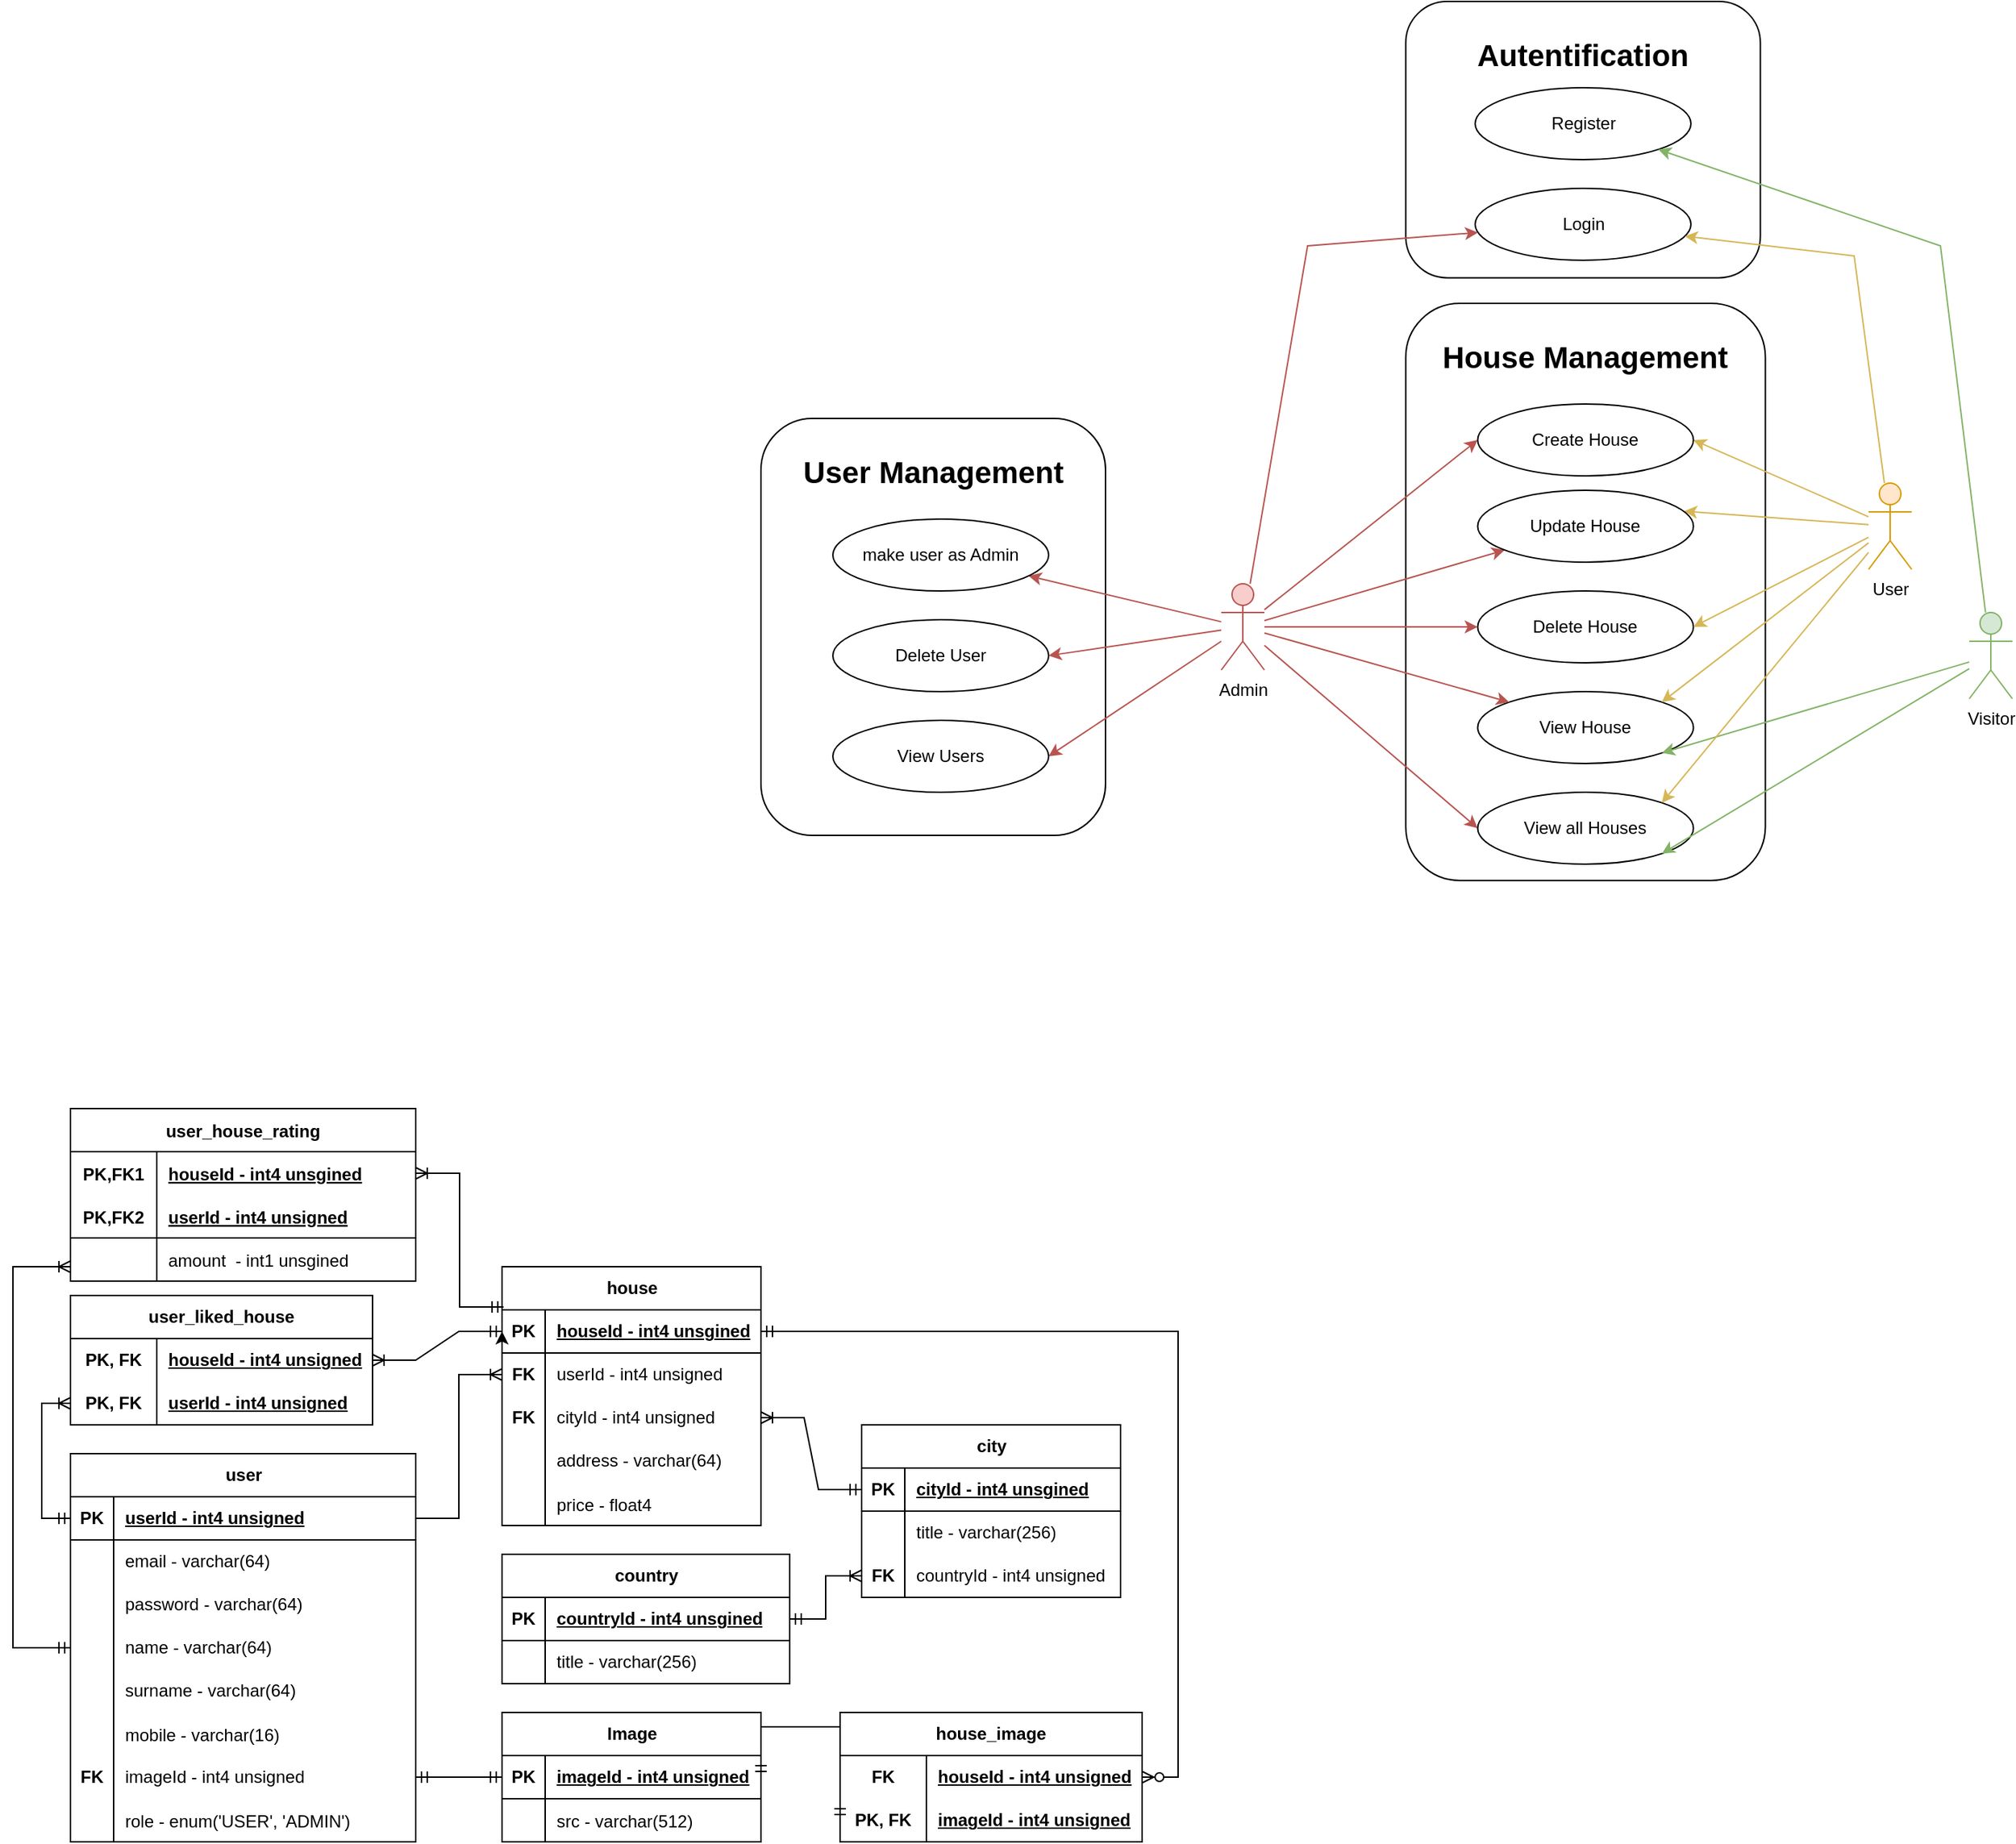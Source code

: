<mxfile version="15.2.7" type="device"><diagram id="R2lEEEUBdFMjLlhIrx00" name="Page-1"><mxGraphModel dx="2272" dy="1922" grid="1" gridSize="10" guides="1" tooltips="1" connect="1" arrows="1" fold="1" page="1" pageScale="1" pageWidth="850" pageHeight="1100" math="0" shadow="0" extFonts="Permanent Marker^https://fonts.googleapis.com/css?family=Permanent+Marker"><root><mxCell id="0"/><mxCell id="1" parent="0"/><mxCell id="aSi56KiZAflUMpeFQnBv-65" value="&lt;h1&gt;&lt;font style=&quot;font-size: 21px;&quot;&gt;User Management&lt;/font&gt;&lt;/h1&gt;" style="rounded=1;whiteSpace=wrap;html=1;align=center;verticalAlign=top;aspect=fixed;" parent="1" vertex="1"><mxGeometry x="-140" y="70" width="239.57" height="290" as="geometry"/></mxCell><mxCell id="aSi56KiZAflUMpeFQnBv-64" value="&lt;h1&gt;&lt;font style=&quot;font-size: 21px;&quot;&gt;House Management&lt;/font&gt;&lt;/h1&gt;" style="rounded=1;whiteSpace=wrap;html=1;align=center;verticalAlign=top;aspect=fixed;" parent="1" vertex="1"><mxGeometry x="308.26" y="-10" width="250" height="401.32" as="geometry"/></mxCell><mxCell id="aSi56KiZAflUMpeFQnBv-1" value="Admin" style="shape=umlActor;verticalLabelPosition=bottom;verticalAlign=top;html=1;outlineConnect=0;fillColor=#f8cecc;strokeColor=#b85450;" parent="1" vertex="1"><mxGeometry x="180" y="185" width="30" height="60" as="geometry"/></mxCell><mxCell id="aSi56KiZAflUMpeFQnBv-5" value="" style="endArrow=classic;html=1;rounded=0;fillColor=#f8cecc;strokeColor=#b85450;entryX=0;entryY=0.5;entryDx=0;entryDy=0;" parent="1" source="aSi56KiZAflUMpeFQnBv-1" target="aSi56KiZAflUMpeFQnBv-239" edge="1"><mxGeometry width="50" height="50" relative="1" as="geometry"><mxPoint x="400" y="400" as="sourcePoint"/><mxPoint x="344.339" y="199.552" as="targetPoint"/></mxGeometry></mxCell><mxCell id="aSi56KiZAflUMpeFQnBv-17" value="Delete House" style="ellipse;whiteSpace=wrap;html=1;" parent="1" vertex="1"><mxGeometry x="358.26" y="190" width="150" height="50" as="geometry"/></mxCell><mxCell id="aSi56KiZAflUMpeFQnBv-18" value="" style="endArrow=classic;html=1;rounded=0;fillColor=#f8cecc;strokeColor=#b85450;" parent="1" source="aSi56KiZAflUMpeFQnBv-1" target="aSi56KiZAflUMpeFQnBv-240" edge="1"><mxGeometry width="50" height="50" relative="1" as="geometry"><mxPoint x="150" y="195" as="sourcePoint"/><mxPoint x="383.061" y="261.95" as="targetPoint"/></mxGeometry></mxCell><mxCell id="aSi56KiZAflUMpeFQnBv-19" value="" style="endArrow=classic;html=1;rounded=0;entryX=0;entryY=0.5;entryDx=0;entryDy=0;fillColor=#f8cecc;strokeColor=#b85450;" parent="1" source="aSi56KiZAflUMpeFQnBv-1" target="aSi56KiZAflUMpeFQnBv-21" edge="1"><mxGeometry width="50" height="50" relative="1" as="geometry"><mxPoint x="160" y="205" as="sourcePoint"/><mxPoint x="346" y="191" as="targetPoint"/></mxGeometry></mxCell><mxCell id="aSi56KiZAflUMpeFQnBv-20" value="View House" style="ellipse;whiteSpace=wrap;html=1;" parent="1" vertex="1"><mxGeometry x="358.26" y="260" width="150" height="50" as="geometry"/></mxCell><mxCell id="aSi56KiZAflUMpeFQnBv-21" value="View all Houses" style="ellipse;whiteSpace=wrap;html=1;" parent="1" vertex="1"><mxGeometry x="358.26" y="330" width="150" height="50" as="geometry"/></mxCell><mxCell id="aSi56KiZAflUMpeFQnBv-22" value="" style="endArrow=classic;html=1;rounded=0;entryX=0;entryY=0;entryDx=0;entryDy=0;fillColor=#f8cecc;strokeColor=#b85450;" parent="1" source="aSi56KiZAflUMpeFQnBv-1" target="aSi56KiZAflUMpeFQnBv-20" edge="1"><mxGeometry width="50" height="50" relative="1" as="geometry"><mxPoint x="170" y="215" as="sourcePoint"/><mxPoint x="377" y="264" as="targetPoint"/></mxGeometry></mxCell><mxCell id="aSi56KiZAflUMpeFQnBv-23" value="" style="endArrow=classic;html=1;rounded=0;fillColor=#f8cecc;strokeColor=#b85450;" parent="1" source="aSi56KiZAflUMpeFQnBv-1" target="aSi56KiZAflUMpeFQnBv-17" edge="1"><mxGeometry width="50" height="50" relative="1" as="geometry"><mxPoint x="170" y="215" as="sourcePoint"/><mxPoint x="447" y="462" as="targetPoint"/></mxGeometry></mxCell><mxCell id="aSi56KiZAflUMpeFQnBv-25" value="Visitor" style="shape=umlActor;verticalLabelPosition=bottom;verticalAlign=top;html=1;outlineConnect=0;fillColor=#d5e8d4;strokeColor=#82b366;" parent="1" vertex="1"><mxGeometry x="700" y="205" width="30" height="60" as="geometry"/></mxCell><mxCell id="aSi56KiZAflUMpeFQnBv-26" value="" style="endArrow=classic;html=1;rounded=0;entryX=1;entryY=1;entryDx=0;entryDy=0;fillColor=#d5e8d4;strokeColor=#82b366;" parent="1" source="aSi56KiZAflUMpeFQnBv-25" target="aSi56KiZAflUMpeFQnBv-20" edge="1"><mxGeometry width="50" height="50" relative="1" as="geometry"><mxPoint x="150" y="195" as="sourcePoint"/><mxPoint x="397" y="111" as="targetPoint"/></mxGeometry></mxCell><mxCell id="aSi56KiZAflUMpeFQnBv-27" value="" style="endArrow=classic;html=1;rounded=0;entryX=1;entryY=1;entryDx=0;entryDy=0;fillColor=#d5e8d4;strokeColor=#82b366;" parent="1" source="aSi56KiZAflUMpeFQnBv-25" target="aSi56KiZAflUMpeFQnBv-21" edge="1"><mxGeometry width="50" height="50" relative="1" as="geometry"><mxPoint x="780" y="214" as="sourcePoint"/><mxPoint x="550" y="353" as="targetPoint"/></mxGeometry></mxCell><mxCell id="aSi56KiZAflUMpeFQnBv-28" value="User" style="shape=umlActor;verticalLabelPosition=bottom;verticalAlign=top;html=1;outlineConnect=0;fillColor=#ffe6cc;strokeColor=#d79b00;" parent="1" vertex="1"><mxGeometry x="630" y="115" width="30" height="60" as="geometry"/></mxCell><mxCell id="aSi56KiZAflUMpeFQnBv-29" value="" style="endArrow=classic;html=1;rounded=0;fillColor=#fff2cc;strokeColor=#d6b656;entryX=1;entryY=0.5;entryDx=0;entryDy=0;" parent="1" source="aSi56KiZAflUMpeFQnBv-28" target="aSi56KiZAflUMpeFQnBv-239" edge="1"><mxGeometry width="50" height="50" relative="1" as="geometry"><mxPoint x="150" y="195" as="sourcePoint"/><mxPoint x="567.658" y="155.778" as="targetPoint"/></mxGeometry></mxCell><mxCell id="aSi56KiZAflUMpeFQnBv-30" value="" style="endArrow=classic;html=1;rounded=0;fillColor=#fff2cc;strokeColor=#d6b656;entryX=1;entryY=0.5;entryDx=0;entryDy=0;" parent="1" source="aSi56KiZAflUMpeFQnBv-28" target="aSi56KiZAflUMpeFQnBv-17" edge="1"><mxGeometry width="50" height="50" relative="1" as="geometry"><mxPoint x="767" y="40" as="sourcePoint"/><mxPoint x="563.952" y="255.199" as="targetPoint"/><Array as="points"/></mxGeometry></mxCell><mxCell id="aSi56KiZAflUMpeFQnBv-31" value="" style="endArrow=classic;html=1;rounded=0;entryX=0.957;entryY=0.291;entryDx=0;entryDy=0;fillColor=#fff2cc;strokeColor=#d6b656;entryPerimeter=0;" parent="1" source="aSi56KiZAflUMpeFQnBv-28" target="aSi56KiZAflUMpeFQnBv-240" edge="1"><mxGeometry width="50" height="50" relative="1" as="geometry"><mxPoint x="777" y="50" as="sourcePoint"/><mxPoint x="566" y="146" as="targetPoint"/></mxGeometry></mxCell><mxCell id="aSi56KiZAflUMpeFQnBv-38" value="" style="endArrow=classic;html=1;rounded=0;fillColor=#f8cecc;strokeColor=#b85450;" parent="1" source="aSi56KiZAflUMpeFQnBv-1" target="aSi56KiZAflUMpeFQnBv-236" edge="1"><mxGeometry width="50" height="50" relative="1" as="geometry"><mxPoint x="250" y="260" as="sourcePoint"/><mxPoint x="3.433" y="106.247" as="targetPoint"/></mxGeometry></mxCell><mxCell id="aSi56KiZAflUMpeFQnBv-39" value="" style="endArrow=classic;html=1;rounded=0;fillColor=#f8cecc;strokeColor=#b85450;entryX=1;entryY=0.5;entryDx=0;entryDy=0;" parent="1" source="aSi56KiZAflUMpeFQnBv-1" target="aSi56KiZAflUMpeFQnBv-237" edge="1"><mxGeometry width="50" height="50" relative="1" as="geometry"><mxPoint x="120" y="196" as="sourcePoint"/><mxPoint x="76.316" y="196.692" as="targetPoint"/></mxGeometry></mxCell><mxCell id="aSi56KiZAflUMpeFQnBv-40" value="" style="endArrow=classic;html=1;rounded=0;fillColor=#f8cecc;strokeColor=#b85450;entryX=1;entryY=0.5;entryDx=0;entryDy=0;" parent="1" source="aSi56KiZAflUMpeFQnBv-1" target="aSi56KiZAflUMpeFQnBv-238" edge="1"><mxGeometry width="50" height="50" relative="1" as="geometry"><mxPoint x="120" y="203" as="sourcePoint"/><mxPoint x="67.2" y="278.8" as="targetPoint"/><Array as="points"/></mxGeometry></mxCell><mxCell id="aSi56KiZAflUMpeFQnBv-62" value="&lt;h1&gt;&lt;font style=&quot;font-size: 21px;&quot;&gt;Autentification&lt;/font&gt;&lt;/h1&gt;" style="rounded=1;whiteSpace=wrap;html=1;align=center;verticalAlign=top;aspect=fixed;" parent="1" vertex="1"><mxGeometry x="308.26" y="-220" width="246.52" height="192.2" as="geometry"/></mxCell><mxCell id="aSi56KiZAflUMpeFQnBv-41" value="user" style="shape=table;startSize=30;container=1;collapsible=1;childLayout=tableLayout;fixedRows=1;rowLines=0;fontStyle=1;align=center;resizeLast=1;html=1;" parent="1" vertex="1"><mxGeometry x="-620" y="790" width="240" height="270" as="geometry"/></mxCell><mxCell id="aSi56KiZAflUMpeFQnBv-42" value="" style="shape=tableRow;horizontal=0;startSize=0;swimlaneHead=0;swimlaneBody=0;fillColor=none;collapsible=0;dropTarget=0;points=[[0,0.5],[1,0.5]];portConstraint=eastwest;top=0;left=0;right=0;bottom=1;" parent="aSi56KiZAflUMpeFQnBv-41" vertex="1"><mxGeometry y="30" width="240" height="30" as="geometry"/></mxCell><mxCell id="aSi56KiZAflUMpeFQnBv-43" value="PK" style="shape=partialRectangle;connectable=0;fillColor=none;top=0;left=0;bottom=0;right=0;fontStyle=1;overflow=hidden;whiteSpace=wrap;html=1;" parent="aSi56KiZAflUMpeFQnBv-42" vertex="1"><mxGeometry width="30" height="30" as="geometry"><mxRectangle width="30" height="30" as="alternateBounds"/></mxGeometry></mxCell><mxCell id="aSi56KiZAflUMpeFQnBv-44" value="userId - int4 unsigned" style="shape=partialRectangle;connectable=0;fillColor=none;top=0;left=0;bottom=0;right=0;align=left;spacingLeft=6;fontStyle=5;overflow=hidden;whiteSpace=wrap;html=1;" parent="aSi56KiZAflUMpeFQnBv-42" vertex="1"><mxGeometry x="30" width="210" height="30" as="geometry"><mxRectangle width="210" height="30" as="alternateBounds"/></mxGeometry></mxCell><mxCell id="aSi56KiZAflUMpeFQnBv-45" value="" style="shape=tableRow;horizontal=0;startSize=0;swimlaneHead=0;swimlaneBody=0;fillColor=none;collapsible=0;dropTarget=0;points=[[0,0.5],[1,0.5]];portConstraint=eastwest;top=0;left=0;right=0;bottom=0;" parent="aSi56KiZAflUMpeFQnBv-41" vertex="1"><mxGeometry y="60" width="240" height="30" as="geometry"/></mxCell><mxCell id="aSi56KiZAflUMpeFQnBv-46" value="" style="shape=partialRectangle;connectable=0;fillColor=none;top=0;left=0;bottom=0;right=0;editable=1;overflow=hidden;whiteSpace=wrap;html=1;" parent="aSi56KiZAflUMpeFQnBv-45" vertex="1"><mxGeometry width="30" height="30" as="geometry"><mxRectangle width="30" height="30" as="alternateBounds"/></mxGeometry></mxCell><mxCell id="aSi56KiZAflUMpeFQnBv-47" value="email - varchar(64)" style="shape=partialRectangle;connectable=0;fillColor=none;top=0;left=0;bottom=0;right=0;align=left;spacingLeft=6;overflow=hidden;whiteSpace=wrap;html=1;" parent="aSi56KiZAflUMpeFQnBv-45" vertex="1"><mxGeometry x="30" width="210" height="30" as="geometry"><mxRectangle width="210" height="30" as="alternateBounds"/></mxGeometry></mxCell><mxCell id="aSi56KiZAflUMpeFQnBv-48" value="" style="shape=tableRow;horizontal=0;startSize=0;swimlaneHead=0;swimlaneBody=0;fillColor=none;collapsible=0;dropTarget=0;points=[[0,0.5],[1,0.5]];portConstraint=eastwest;top=0;left=0;right=0;bottom=0;" parent="aSi56KiZAflUMpeFQnBv-41" vertex="1"><mxGeometry y="90" width="240" height="30" as="geometry"/></mxCell><mxCell id="aSi56KiZAflUMpeFQnBv-49" value="" style="shape=partialRectangle;connectable=0;fillColor=none;top=0;left=0;bottom=0;right=0;editable=1;overflow=hidden;whiteSpace=wrap;html=1;" parent="aSi56KiZAflUMpeFQnBv-48" vertex="1"><mxGeometry width="30" height="30" as="geometry"><mxRectangle width="30" height="30" as="alternateBounds"/></mxGeometry></mxCell><mxCell id="aSi56KiZAflUMpeFQnBv-50" value="password - varchar(64)" style="shape=partialRectangle;connectable=0;fillColor=none;top=0;left=0;bottom=0;right=0;align=left;spacingLeft=6;overflow=hidden;whiteSpace=wrap;html=1;" parent="aSi56KiZAflUMpeFQnBv-48" vertex="1"><mxGeometry x="30" width="210" height="30" as="geometry"><mxRectangle width="210" height="30" as="alternateBounds"/></mxGeometry></mxCell><mxCell id="aSi56KiZAflUMpeFQnBv-51" value="" style="shape=tableRow;horizontal=0;startSize=0;swimlaneHead=0;swimlaneBody=0;fillColor=none;collapsible=0;dropTarget=0;points=[[0,0.5],[1,0.5]];portConstraint=eastwest;top=0;left=0;right=0;bottom=0;" parent="aSi56KiZAflUMpeFQnBv-41" vertex="1"><mxGeometry y="120" width="240" height="30" as="geometry"/></mxCell><mxCell id="aSi56KiZAflUMpeFQnBv-52" value="" style="shape=partialRectangle;connectable=0;fillColor=none;top=0;left=0;bottom=0;right=0;editable=1;overflow=hidden;whiteSpace=wrap;html=1;" parent="aSi56KiZAflUMpeFQnBv-51" vertex="1"><mxGeometry width="30" height="30" as="geometry"><mxRectangle width="30" height="30" as="alternateBounds"/></mxGeometry></mxCell><mxCell id="aSi56KiZAflUMpeFQnBv-53" value="name - varchar(64)" style="shape=partialRectangle;connectable=0;fillColor=none;top=0;left=0;bottom=0;right=0;align=left;spacingLeft=6;overflow=hidden;whiteSpace=wrap;html=1;" parent="aSi56KiZAflUMpeFQnBv-51" vertex="1"><mxGeometry x="30" width="210" height="30" as="geometry"><mxRectangle width="210" height="30" as="alternateBounds"/></mxGeometry></mxCell><mxCell id="aSi56KiZAflUMpeFQnBv-73" value="" style="shape=tableRow;horizontal=0;startSize=0;swimlaneHead=0;swimlaneBody=0;fillColor=none;collapsible=0;dropTarget=0;points=[[0,0.5],[1,0.5]];portConstraint=eastwest;top=0;left=0;right=0;bottom=0;" parent="aSi56KiZAflUMpeFQnBv-41" vertex="1"><mxGeometry y="150" width="240" height="30" as="geometry"/></mxCell><mxCell id="aSi56KiZAflUMpeFQnBv-74" value="" style="shape=partialRectangle;connectable=0;fillColor=none;top=0;left=0;bottom=0;right=0;fontStyle=0;overflow=hidden;whiteSpace=wrap;html=1;" parent="aSi56KiZAflUMpeFQnBv-73" vertex="1"><mxGeometry width="30" height="30" as="geometry"><mxRectangle width="30" height="30" as="alternateBounds"/></mxGeometry></mxCell><mxCell id="aSi56KiZAflUMpeFQnBv-75" value="surname - varchar(64)" style="shape=partialRectangle;connectable=0;fillColor=none;top=0;left=0;bottom=0;right=0;align=left;spacingLeft=6;fontStyle=0;overflow=hidden;whiteSpace=wrap;html=1;" parent="aSi56KiZAflUMpeFQnBv-73" vertex="1"><mxGeometry x="30" width="210" height="30" as="geometry"><mxRectangle width="210" height="30" as="alternateBounds"/></mxGeometry></mxCell><mxCell id="aSi56KiZAflUMpeFQnBv-131" value="" style="shape=tableRow;horizontal=0;startSize=0;swimlaneHead=0;swimlaneBody=0;fillColor=none;collapsible=0;dropTarget=0;points=[[0,0.5],[1,0.5]];portConstraint=eastwest;top=0;left=0;right=0;bottom=0;" parent="aSi56KiZAflUMpeFQnBv-41" vertex="1"><mxGeometry y="180" width="240" height="30" as="geometry"/></mxCell><mxCell id="aSi56KiZAflUMpeFQnBv-132" value="" style="shape=partialRectangle;connectable=0;fillColor=none;top=0;left=0;bottom=0;right=0;editable=1;overflow=hidden;" parent="aSi56KiZAflUMpeFQnBv-131" vertex="1"><mxGeometry width="30" height="30" as="geometry"><mxRectangle width="30" height="30" as="alternateBounds"/></mxGeometry></mxCell><mxCell id="aSi56KiZAflUMpeFQnBv-133" value="mobile - varchar(16)" style="shape=partialRectangle;connectable=0;fillColor=none;top=0;left=0;bottom=0;right=0;align=left;spacingLeft=6;overflow=hidden;" parent="aSi56KiZAflUMpeFQnBv-131" vertex="1"><mxGeometry x="30" width="210" height="30" as="geometry"><mxRectangle width="210" height="30" as="alternateBounds"/></mxGeometry></mxCell><mxCell id="aSi56KiZAflUMpeFQnBv-163" value="" style="shape=tableRow;horizontal=0;startSize=0;swimlaneHead=0;swimlaneBody=0;fillColor=none;collapsible=0;dropTarget=0;points=[[0,0.5],[1,0.5]];portConstraint=eastwest;top=0;left=0;right=0;bottom=0;" parent="aSi56KiZAflUMpeFQnBv-41" vertex="1"><mxGeometry y="210" width="240" height="30" as="geometry"/></mxCell><mxCell id="aSi56KiZAflUMpeFQnBv-164" value="&lt;b&gt;FK&lt;/b&gt;" style="shape=partialRectangle;connectable=0;fillColor=none;top=0;left=0;bottom=0;right=0;fontStyle=0;overflow=hidden;whiteSpace=wrap;html=1;" parent="aSi56KiZAflUMpeFQnBv-163" vertex="1"><mxGeometry width="30" height="30" as="geometry"><mxRectangle width="30" height="30" as="alternateBounds"/></mxGeometry></mxCell><mxCell id="aSi56KiZAflUMpeFQnBv-165" value="imageId - int4 unsigned" style="shape=partialRectangle;connectable=0;fillColor=none;top=0;left=0;bottom=0;right=0;align=left;spacingLeft=6;fontStyle=0;overflow=hidden;whiteSpace=wrap;html=1;" parent="aSi56KiZAflUMpeFQnBv-163" vertex="1"><mxGeometry x="30" width="210" height="30" as="geometry"><mxRectangle width="210" height="30" as="alternateBounds"/></mxGeometry></mxCell><mxCell id="aSi56KiZAflUMpeFQnBv-225" value="" style="shape=tableRow;horizontal=0;startSize=0;swimlaneHead=0;swimlaneBody=0;fillColor=none;collapsible=0;dropTarget=0;points=[[0,0.5],[1,0.5]];portConstraint=eastwest;top=0;left=0;right=0;bottom=0;" parent="aSi56KiZAflUMpeFQnBv-41" vertex="1"><mxGeometry y="240" width="240" height="30" as="geometry"/></mxCell><mxCell id="aSi56KiZAflUMpeFQnBv-226" value="" style="shape=partialRectangle;connectable=0;fillColor=none;top=0;left=0;bottom=0;right=0;editable=1;overflow=hidden;" parent="aSi56KiZAflUMpeFQnBv-225" vertex="1"><mxGeometry width="30" height="30" as="geometry"><mxRectangle width="30" height="30" as="alternateBounds"/></mxGeometry></mxCell><mxCell id="aSi56KiZAflUMpeFQnBv-227" value="role - enum('USER', 'ADMIN')" style="shape=partialRectangle;connectable=0;fillColor=none;top=0;left=0;bottom=0;right=0;align=left;spacingLeft=6;overflow=hidden;" parent="aSi56KiZAflUMpeFQnBv-225" vertex="1"><mxGeometry x="30" width="210" height="30" as="geometry"><mxRectangle width="210" height="30" as="alternateBounds"/></mxGeometry></mxCell><mxCell id="aSi56KiZAflUMpeFQnBv-54" value="Login" style="ellipse;whiteSpace=wrap;html=1;" parent="1" vertex="1"><mxGeometry x="356.52" y="-90" width="150" height="50" as="geometry"/></mxCell><mxCell id="aSi56KiZAflUMpeFQnBv-55" value="Register" style="ellipse;whiteSpace=wrap;html=1;" parent="1" vertex="1"><mxGeometry x="356.52" y="-160" width="150" height="50" as="geometry"/></mxCell><mxCell id="aSi56KiZAflUMpeFQnBv-56" value="" style="endArrow=classic;html=1;rounded=0;fillColor=#fff2cc;strokeColor=#d6b656;" parent="1" source="aSi56KiZAflUMpeFQnBv-28" target="aSi56KiZAflUMpeFQnBv-54" edge="1"><mxGeometry width="50" height="50" relative="1" as="geometry"><mxPoint x="780" y="71" as="sourcePoint"/><mxPoint x="639" y="75" as="targetPoint"/><Array as="points"><mxPoint x="620" y="-43"/></Array></mxGeometry></mxCell><mxCell id="aSi56KiZAflUMpeFQnBv-59" value="" style="endArrow=classic;html=1;rounded=0;fillColor=#f8cecc;strokeColor=#b85450;" parent="1" source="aSi56KiZAflUMpeFQnBv-1" target="aSi56KiZAflUMpeFQnBv-54" edge="1"><mxGeometry width="50" height="50" relative="1" as="geometry"><mxPoint x="203" y="190" as="sourcePoint"/><mxPoint x="422" y="-114" as="targetPoint"/><Array as="points"><mxPoint x="240" y="-50"/></Array></mxGeometry></mxCell><mxCell id="aSi56KiZAflUMpeFQnBv-61" value="" style="endArrow=classic;html=1;rounded=0;fillColor=#d5e8d4;strokeColor=#82b366;" parent="1" source="aSi56KiZAflUMpeFQnBv-25" target="aSi56KiZAflUMpeFQnBv-55" edge="1"><mxGeometry width="50" height="50" relative="1" as="geometry"><mxPoint x="940" y="274" as="sourcePoint"/><mxPoint x="596" y="362" as="targetPoint"/><Array as="points"><mxPoint x="680" y="-50"/></Array></mxGeometry></mxCell><mxCell id="aSi56KiZAflUMpeFQnBv-105" value="house" style="shape=table;startSize=30;container=1;collapsible=1;childLayout=tableLayout;fixedRows=1;rowLines=0;fontStyle=1;align=center;resizeLast=1;html=1;" parent="1" vertex="1"><mxGeometry x="-320" y="660" width="180" height="180" as="geometry"/></mxCell><mxCell id="aSi56KiZAflUMpeFQnBv-106" value="" style="shape=tableRow;horizontal=0;startSize=0;swimlaneHead=0;swimlaneBody=0;fillColor=none;collapsible=0;dropTarget=0;points=[[0,0.5],[1,0.5]];portConstraint=eastwest;top=0;left=0;right=0;bottom=1;" parent="aSi56KiZAflUMpeFQnBv-105" vertex="1"><mxGeometry y="30" width="180" height="30" as="geometry"/></mxCell><mxCell id="aSi56KiZAflUMpeFQnBv-107" value="PK" style="shape=partialRectangle;connectable=0;fillColor=none;top=0;left=0;bottom=0;right=0;fontStyle=1;overflow=hidden;whiteSpace=wrap;html=1;" parent="aSi56KiZAflUMpeFQnBv-106" vertex="1"><mxGeometry width="30" height="30" as="geometry"><mxRectangle width="30" height="30" as="alternateBounds"/></mxGeometry></mxCell><mxCell id="aSi56KiZAflUMpeFQnBv-108" value="houseId - int4 unsgined" style="shape=partialRectangle;connectable=0;fillColor=none;top=0;left=0;bottom=0;right=0;align=left;spacingLeft=6;fontStyle=5;overflow=hidden;whiteSpace=wrap;html=1;" parent="aSi56KiZAflUMpeFQnBv-106" vertex="1"><mxGeometry x="30" width="150" height="30" as="geometry"><mxRectangle width="150" height="30" as="alternateBounds"/></mxGeometry></mxCell><mxCell id="87v_bI8Wl_zsnnNC8E3W-37" style="edgeStyle=elbowEdgeStyle;rounded=0;orthogonalLoop=1;jettySize=auto;html=1;exitX=0;exitY=0.5;exitDx=0;exitDy=0;entryX=0;entryY=0.5;entryDx=0;entryDy=0;" edge="1" parent="aSi56KiZAflUMpeFQnBv-105" source="aSi56KiZAflUMpeFQnBv-109" target="aSi56KiZAflUMpeFQnBv-106"><mxGeometry relative="1" as="geometry"/></mxCell><mxCell id="aSi56KiZAflUMpeFQnBv-109" value="" style="shape=tableRow;horizontal=0;startSize=0;swimlaneHead=0;swimlaneBody=0;fillColor=none;collapsible=0;dropTarget=0;points=[[0,0.5],[1,0.5]];portConstraint=eastwest;top=0;left=0;right=0;bottom=0;" parent="aSi56KiZAflUMpeFQnBv-105" vertex="1"><mxGeometry y="60" width="180" height="30" as="geometry"/></mxCell><mxCell id="aSi56KiZAflUMpeFQnBv-110" value="&lt;b&gt;FK&lt;/b&gt;" style="shape=partialRectangle;connectable=0;fillColor=none;top=0;left=0;bottom=0;right=0;editable=1;overflow=hidden;whiteSpace=wrap;html=1;" parent="aSi56KiZAflUMpeFQnBv-109" vertex="1"><mxGeometry width="30" height="30" as="geometry"><mxRectangle width="30" height="30" as="alternateBounds"/></mxGeometry></mxCell><mxCell id="aSi56KiZAflUMpeFQnBv-111" value="userId - int4 unsigned" style="shape=partialRectangle;connectable=0;fillColor=none;top=0;left=0;bottom=0;right=0;align=left;spacingLeft=6;overflow=hidden;whiteSpace=wrap;html=1;" parent="aSi56KiZAflUMpeFQnBv-109" vertex="1"><mxGeometry x="30" width="150" height="30" as="geometry"><mxRectangle width="150" height="30" as="alternateBounds"/></mxGeometry></mxCell><mxCell id="aSi56KiZAflUMpeFQnBv-112" value="" style="shape=tableRow;horizontal=0;startSize=0;swimlaneHead=0;swimlaneBody=0;fillColor=none;collapsible=0;dropTarget=0;points=[[0,0.5],[1,0.5]];portConstraint=eastwest;top=0;left=0;right=0;bottom=0;" parent="aSi56KiZAflUMpeFQnBv-105" vertex="1"><mxGeometry y="90" width="180" height="30" as="geometry"/></mxCell><mxCell id="aSi56KiZAflUMpeFQnBv-113" value="&lt;b style=&quot;border-color: var(--border-color);&quot;&gt;FK&lt;/b&gt;" style="shape=partialRectangle;connectable=0;fillColor=none;top=0;left=0;bottom=0;right=0;editable=1;overflow=hidden;whiteSpace=wrap;html=1;" parent="aSi56KiZAflUMpeFQnBv-112" vertex="1"><mxGeometry width="30" height="30" as="geometry"><mxRectangle width="30" height="30" as="alternateBounds"/></mxGeometry></mxCell><mxCell id="aSi56KiZAflUMpeFQnBv-114" value="cityId - int4 unsigned" style="shape=partialRectangle;connectable=0;fillColor=none;top=0;left=0;bottom=0;right=0;align=left;spacingLeft=6;overflow=hidden;whiteSpace=wrap;html=1;" parent="aSi56KiZAflUMpeFQnBv-112" vertex="1"><mxGeometry x="30" width="150" height="30" as="geometry"><mxRectangle width="150" height="30" as="alternateBounds"/></mxGeometry></mxCell><mxCell id="aSi56KiZAflUMpeFQnBv-115" value="" style="shape=tableRow;horizontal=0;startSize=0;swimlaneHead=0;swimlaneBody=0;fillColor=none;collapsible=0;dropTarget=0;points=[[0,0.5],[1,0.5]];portConstraint=eastwest;top=0;left=0;right=0;bottom=0;" parent="aSi56KiZAflUMpeFQnBv-105" vertex="1"><mxGeometry y="120" width="180" height="30" as="geometry"/></mxCell><mxCell id="aSi56KiZAflUMpeFQnBv-116" value="" style="shape=partialRectangle;connectable=0;fillColor=none;top=0;left=0;bottom=0;right=0;editable=1;overflow=hidden;whiteSpace=wrap;html=1;" parent="aSi56KiZAflUMpeFQnBv-115" vertex="1"><mxGeometry width="30" height="30" as="geometry"><mxRectangle width="30" height="30" as="alternateBounds"/></mxGeometry></mxCell><mxCell id="aSi56KiZAflUMpeFQnBv-117" value="address - varchar(64)" style="shape=partialRectangle;connectable=0;fillColor=none;top=0;left=0;bottom=0;right=0;align=left;spacingLeft=6;overflow=hidden;whiteSpace=wrap;html=1;" parent="aSi56KiZAflUMpeFQnBv-115" vertex="1"><mxGeometry x="30" width="150" height="30" as="geometry"><mxRectangle width="150" height="30" as="alternateBounds"/></mxGeometry></mxCell><mxCell id="87v_bI8Wl_zsnnNC8E3W-19" value="" style="shape=partialRectangle;collapsible=0;dropTarget=0;pointerEvents=0;fillColor=none;top=0;left=0;bottom=0;right=0;points=[[0,0.5],[1,0.5]];portConstraint=eastwest;" vertex="1" parent="aSi56KiZAflUMpeFQnBv-105"><mxGeometry y="150" width="180" height="30" as="geometry"/></mxCell><mxCell id="87v_bI8Wl_zsnnNC8E3W-20" value="" style="shape=partialRectangle;connectable=0;fillColor=none;top=0;left=0;bottom=0;right=0;editable=1;overflow=hidden;" vertex="1" parent="87v_bI8Wl_zsnnNC8E3W-19"><mxGeometry width="30" height="30" as="geometry"/></mxCell><mxCell id="87v_bI8Wl_zsnnNC8E3W-21" value="price - float4" style="shape=partialRectangle;connectable=0;fillColor=none;top=0;left=0;bottom=0;right=0;align=left;spacingLeft=6;overflow=hidden;" vertex="1" parent="87v_bI8Wl_zsnnNC8E3W-19"><mxGeometry x="30" width="150" height="30" as="geometry"/></mxCell><mxCell id="aSi56KiZAflUMpeFQnBv-135" value="" style="edgeStyle=entityRelationEdgeStyle;fontSize=12;html=1;endArrow=ERoneToMany;rounded=0;" parent="1" source="aSi56KiZAflUMpeFQnBv-42" target="aSi56KiZAflUMpeFQnBv-109" edge="1"><mxGeometry width="100" height="100" relative="1" as="geometry"><mxPoint x="-210" y="785" as="sourcePoint"/><mxPoint x="-230" y="840" as="targetPoint"/></mxGeometry></mxCell><mxCell id="aSi56KiZAflUMpeFQnBv-137" value="Image" style="shape=table;startSize=30;container=1;collapsible=1;childLayout=tableLayout;fixedRows=1;rowLines=0;fontStyle=1;align=center;resizeLast=1;html=1;" parent="1" vertex="1"><mxGeometry x="-320" y="970" width="180" height="90" as="geometry"/></mxCell><mxCell id="aSi56KiZAflUMpeFQnBv-138" value="" style="shape=tableRow;horizontal=0;startSize=0;swimlaneHead=0;swimlaneBody=0;fillColor=none;collapsible=0;dropTarget=0;points=[[0,0.5],[1,0.5]];portConstraint=eastwest;top=0;left=0;right=0;bottom=1;" parent="aSi56KiZAflUMpeFQnBv-137" vertex="1"><mxGeometry y="30" width="180" height="30" as="geometry"/></mxCell><mxCell id="aSi56KiZAflUMpeFQnBv-139" value="PK" style="shape=partialRectangle;connectable=0;fillColor=none;top=0;left=0;bottom=0;right=0;fontStyle=1;overflow=hidden;whiteSpace=wrap;html=1;" parent="aSi56KiZAflUMpeFQnBv-138" vertex="1"><mxGeometry width="30" height="30" as="geometry"><mxRectangle width="30" height="30" as="alternateBounds"/></mxGeometry></mxCell><mxCell id="aSi56KiZAflUMpeFQnBv-140" value="imageId - int4 unsigned" style="shape=partialRectangle;connectable=0;fillColor=none;top=0;left=0;bottom=0;right=0;align=left;spacingLeft=6;fontStyle=5;overflow=hidden;whiteSpace=wrap;html=1;" parent="aSi56KiZAflUMpeFQnBv-138" vertex="1"><mxGeometry x="30" width="150" height="30" as="geometry"><mxRectangle width="150" height="30" as="alternateBounds"/></mxGeometry></mxCell><mxCell id="aSi56KiZAflUMpeFQnBv-166" value="" style="shape=tableRow;horizontal=0;startSize=0;swimlaneHead=0;swimlaneBody=0;fillColor=none;collapsible=0;dropTarget=0;points=[[0,0.5],[1,0.5]];portConstraint=eastwest;top=0;left=0;right=0;bottom=0;" parent="aSi56KiZAflUMpeFQnBv-137" vertex="1"><mxGeometry y="60" width="180" height="30" as="geometry"/></mxCell><mxCell id="aSi56KiZAflUMpeFQnBv-167" value="" style="shape=partialRectangle;connectable=0;fillColor=none;top=0;left=0;bottom=0;right=0;editable=1;overflow=hidden;" parent="aSi56KiZAflUMpeFQnBv-166" vertex="1"><mxGeometry width="30" height="30" as="geometry"><mxRectangle width="30" height="30" as="alternateBounds"/></mxGeometry></mxCell><mxCell id="aSi56KiZAflUMpeFQnBv-168" value="src - varchar(512)" style="shape=partialRectangle;connectable=0;fillColor=none;top=0;left=0;bottom=0;right=0;align=left;spacingLeft=6;overflow=hidden;" parent="aSi56KiZAflUMpeFQnBv-166" vertex="1"><mxGeometry x="30" width="150" height="30" as="geometry"><mxRectangle width="150" height="30" as="alternateBounds"/></mxGeometry></mxCell><mxCell id="aSi56KiZAflUMpeFQnBv-159" value="" style="edgeStyle=entityRelationEdgeStyle;fontSize=12;html=1;endArrow=ERmandOne;startArrow=ERmandOne;rounded=0;" parent="1" source="aSi56KiZAflUMpeFQnBv-163" target="aSi56KiZAflUMpeFQnBv-138" edge="1"><mxGeometry width="100" height="100" relative="1" as="geometry"><mxPoint x="-40" y="785" as="sourcePoint"/><mxPoint x="70" y="795" as="targetPoint"/></mxGeometry></mxCell><mxCell id="aSi56KiZAflUMpeFQnBv-195" value="house_image" style="shape=table;startSize=30;container=1;collapsible=1;childLayout=tableLayout;fixedRows=1;rowLines=0;fontStyle=1;align=center;resizeLast=1;html=1;whiteSpace=wrap;" parent="1" vertex="1"><mxGeometry x="-85" y="970" width="210" height="90" as="geometry"/></mxCell><mxCell id="aSi56KiZAflUMpeFQnBv-196" value="" style="shape=tableRow;horizontal=0;startSize=0;swimlaneHead=0;swimlaneBody=0;fillColor=none;collapsible=0;dropTarget=0;points=[[0,0.5],[1,0.5]];portConstraint=eastwest;top=0;left=0;right=0;bottom=0;html=1;" parent="aSi56KiZAflUMpeFQnBv-195" vertex="1"><mxGeometry y="30" width="210" height="30" as="geometry"/></mxCell><mxCell id="aSi56KiZAflUMpeFQnBv-197" value="FK" style="shape=partialRectangle;connectable=0;fillColor=none;top=0;left=0;bottom=0;right=0;fontStyle=1;overflow=hidden;html=1;whiteSpace=wrap;" parent="aSi56KiZAflUMpeFQnBv-196" vertex="1"><mxGeometry width="60" height="30" as="geometry"><mxRectangle width="60" height="30" as="alternateBounds"/></mxGeometry></mxCell><mxCell id="aSi56KiZAflUMpeFQnBv-198" value="houseId - int4 unsigned" style="shape=partialRectangle;connectable=0;fillColor=none;top=0;left=0;bottom=0;right=0;align=left;spacingLeft=6;fontStyle=5;overflow=hidden;html=1;whiteSpace=wrap;" parent="aSi56KiZAflUMpeFQnBv-196" vertex="1"><mxGeometry x="60" width="150" height="30" as="geometry"><mxRectangle width="150" height="30" as="alternateBounds"/></mxGeometry></mxCell><mxCell id="aSi56KiZAflUMpeFQnBv-199" value="" style="shape=tableRow;horizontal=0;startSize=0;swimlaneHead=0;swimlaneBody=0;fillColor=none;collapsible=0;dropTarget=0;points=[[0,0.5],[1,0.5]];portConstraint=eastwest;top=0;left=0;right=0;bottom=1;html=1;" parent="aSi56KiZAflUMpeFQnBv-195" vertex="1"><mxGeometry y="60" width="210" height="30" as="geometry"/></mxCell><mxCell id="aSi56KiZAflUMpeFQnBv-200" value="PK, FK" style="shape=partialRectangle;connectable=0;fillColor=none;top=0;left=0;bottom=0;right=0;fontStyle=1;overflow=hidden;html=1;whiteSpace=wrap;" parent="aSi56KiZAflUMpeFQnBv-199" vertex="1"><mxGeometry width="60" height="30" as="geometry"><mxRectangle width="60" height="30" as="alternateBounds"/></mxGeometry></mxCell><mxCell id="aSi56KiZAflUMpeFQnBv-201" value="imageId - int4 unsigned" style="shape=partialRectangle;connectable=0;fillColor=none;top=0;left=0;bottom=0;right=0;align=left;spacingLeft=6;fontStyle=5;overflow=hidden;html=1;whiteSpace=wrap;" parent="aSi56KiZAflUMpeFQnBv-199" vertex="1"><mxGeometry x="60" width="150" height="30" as="geometry"><mxRectangle width="150" height="30" as="alternateBounds"/></mxGeometry></mxCell><mxCell id="aSi56KiZAflUMpeFQnBv-208" value="" style="edgeStyle=elbowEdgeStyle;fontSize=12;html=1;endArrow=ERmandOne;startArrow=ERmandOne;rounded=0;exitX=1;exitY=0.5;exitDx=0;exitDy=0;entryX=0;entryY=0.5;entryDx=0;entryDy=0;" parent="1" source="aSi56KiZAflUMpeFQnBv-138" target="aSi56KiZAflUMpeFQnBv-199" edge="1"><mxGeometry width="100" height="100" relative="1" as="geometry"><mxPoint x="-240" y="1090" as="sourcePoint"/><mxPoint x="-140" y="990" as="targetPoint"/><Array as="points"><mxPoint x="-110" y="980"/></Array></mxGeometry></mxCell><mxCell id="aSi56KiZAflUMpeFQnBv-209" value="" style="fontSize=12;html=1;endArrow=ERzeroToMany;startArrow=ERmandOne;rounded=0;exitX=1;exitY=0.5;exitDx=0;exitDy=0;entryX=1;entryY=0.5;entryDx=0;entryDy=0;edgeStyle=elbowEdgeStyle;" parent="1" source="aSi56KiZAflUMpeFQnBv-106" target="aSi56KiZAflUMpeFQnBv-196" edge="1"><mxGeometry width="100" height="100" relative="1" as="geometry"><mxPoint x="-20" y="710" as="sourcePoint"/><mxPoint x="150" y="770" as="targetPoint"/><Array as="points"><mxPoint x="150" y="860"/><mxPoint x="170" y="860"/><mxPoint x="190" y="780"/></Array></mxGeometry></mxCell><mxCell id="aSi56KiZAflUMpeFQnBv-210" value="user_liked_house" style="shape=table;startSize=30;container=1;collapsible=1;childLayout=tableLayout;fixedRows=1;rowLines=0;fontStyle=1;align=center;resizeLast=1;html=1;whiteSpace=wrap;" parent="1" vertex="1"><mxGeometry x="-620" y="680" width="210" height="90" as="geometry"/></mxCell><mxCell id="aSi56KiZAflUMpeFQnBv-211" value="" style="shape=tableRow;horizontal=0;startSize=0;swimlaneHead=0;swimlaneBody=0;fillColor=none;collapsible=0;dropTarget=0;points=[[0,0.5],[1,0.5]];portConstraint=eastwest;top=0;left=0;right=0;bottom=0;html=1;" parent="aSi56KiZAflUMpeFQnBv-210" vertex="1"><mxGeometry y="30" width="210" height="30" as="geometry"/></mxCell><mxCell id="aSi56KiZAflUMpeFQnBv-212" value="PK, FK" style="shape=partialRectangle;connectable=0;fillColor=none;top=0;left=0;bottom=0;right=0;fontStyle=1;overflow=hidden;html=1;whiteSpace=wrap;" parent="aSi56KiZAflUMpeFQnBv-211" vertex="1"><mxGeometry width="60" height="30" as="geometry"><mxRectangle width="60" height="30" as="alternateBounds"/></mxGeometry></mxCell><mxCell id="aSi56KiZAflUMpeFQnBv-213" value="houseId - int4 unsigned" style="shape=partialRectangle;connectable=0;fillColor=none;top=0;left=0;bottom=0;right=0;align=left;spacingLeft=6;fontStyle=5;overflow=hidden;html=1;whiteSpace=wrap;" parent="aSi56KiZAflUMpeFQnBv-211" vertex="1"><mxGeometry x="60" width="150" height="30" as="geometry"><mxRectangle width="180" height="30" as="alternateBounds"/></mxGeometry></mxCell><mxCell id="aSi56KiZAflUMpeFQnBv-214" value="" style="shape=tableRow;horizontal=0;startSize=0;swimlaneHead=0;swimlaneBody=0;fillColor=none;collapsible=0;dropTarget=0;points=[[0,0.5],[1,0.5]];portConstraint=eastwest;top=0;left=0;right=0;bottom=1;html=1;" parent="aSi56KiZAflUMpeFQnBv-210" vertex="1"><mxGeometry y="60" width="210" height="30" as="geometry"/></mxCell><mxCell id="aSi56KiZAflUMpeFQnBv-215" value="PK, FK" style="shape=partialRectangle;connectable=0;fillColor=none;top=0;left=0;bottom=0;right=0;fontStyle=1;overflow=hidden;html=1;whiteSpace=wrap;" parent="aSi56KiZAflUMpeFQnBv-214" vertex="1"><mxGeometry width="60" height="30" as="geometry"><mxRectangle width="60" height="30" as="alternateBounds"/></mxGeometry></mxCell><mxCell id="aSi56KiZAflUMpeFQnBv-216" value="userId - int4 unsigned" style="shape=partialRectangle;connectable=0;fillColor=none;top=0;left=0;bottom=0;right=0;align=left;spacingLeft=6;fontStyle=5;overflow=hidden;html=1;whiteSpace=wrap;" parent="aSi56KiZAflUMpeFQnBv-214" vertex="1"><mxGeometry x="60" width="150" height="30" as="geometry"><mxRectangle width="180" height="30" as="alternateBounds"/></mxGeometry></mxCell><mxCell id="aSi56KiZAflUMpeFQnBv-223" value="" style="edgeStyle=entityRelationEdgeStyle;fontSize=12;html=1;endArrow=ERoneToMany;startArrow=ERmandOne;rounded=0;exitX=0;exitY=0.5;exitDx=0;exitDy=0;" parent="1" source="aSi56KiZAflUMpeFQnBv-106" target="aSi56KiZAflUMpeFQnBv-211" edge="1"><mxGeometry width="100" height="100" relative="1" as="geometry"><mxPoint x="-480" y="880" as="sourcePoint"/><mxPoint x="-380" y="780" as="targetPoint"/></mxGeometry></mxCell><mxCell id="aSi56KiZAflUMpeFQnBv-224" value="" style="fontSize=12;html=1;endArrow=ERoneToMany;startArrow=ERmandOne;rounded=0;edgeStyle=elbowEdgeStyle;elbow=vertical;" parent="1" source="aSi56KiZAflUMpeFQnBv-42" target="aSi56KiZAflUMpeFQnBv-214" edge="1"><mxGeometry width="100" height="100" relative="1" as="geometry"><mxPoint x="-710" y="900" as="sourcePoint"/><mxPoint x="-680" y="770" as="targetPoint"/><Array as="points"><mxPoint x="-640" y="780"/></Array></mxGeometry></mxCell><mxCell id="aSi56KiZAflUMpeFQnBv-236" value="make user as Admin" style="ellipse;whiteSpace=wrap;html=1;" parent="1" vertex="1"><mxGeometry x="-90" y="140" width="150" height="50" as="geometry"/></mxCell><mxCell id="aSi56KiZAflUMpeFQnBv-237" value="Delete User" style="ellipse;whiteSpace=wrap;html=1;" parent="1" vertex="1"><mxGeometry x="-90" y="210" width="150" height="50" as="geometry"/></mxCell><mxCell id="aSi56KiZAflUMpeFQnBv-238" value="View Users" style="ellipse;whiteSpace=wrap;html=1;" parent="1" vertex="1"><mxGeometry x="-90" y="280" width="150" height="50" as="geometry"/></mxCell><mxCell id="aSi56KiZAflUMpeFQnBv-239" value="Create House" style="ellipse;whiteSpace=wrap;html=1;" parent="1" vertex="1"><mxGeometry x="358.26" y="60" width="150" height="50" as="geometry"/></mxCell><mxCell id="aSi56KiZAflUMpeFQnBv-240" value="Update House" style="ellipse;whiteSpace=wrap;html=1;" parent="1" vertex="1"><mxGeometry x="358.26" y="120" width="150" height="50" as="geometry"/></mxCell><mxCell id="TmWNhqxMKwI1jfioKf-a-1" value="" style="endArrow=classic;html=1;rounded=0;fillColor=#fff2cc;strokeColor=#d6b656;entryX=1;entryY=0;entryDx=0;entryDy=0;" parent="1" source="aSi56KiZAflUMpeFQnBv-28" target="aSi56KiZAflUMpeFQnBv-20" edge="1"><mxGeometry width="50" height="50" relative="1" as="geometry"><mxPoint x="660" y="120.455" as="sourcePoint"/><mxPoint x="510.0" y="325" as="targetPoint"/><Array as="points"/></mxGeometry></mxCell><mxCell id="TmWNhqxMKwI1jfioKf-a-2" value="" style="endArrow=classic;html=1;rounded=0;fillColor=#fff2cc;strokeColor=#d6b656;entryX=1;entryY=0;entryDx=0;entryDy=0;" parent="1" source="aSi56KiZAflUMpeFQnBv-28" target="aSi56KiZAflUMpeFQnBv-21" edge="1"><mxGeometry width="50" height="50" relative="1" as="geometry"><mxPoint x="660" y="122.308" as="sourcePoint"/><mxPoint x="488.439" y="377.459" as="targetPoint"/><Array as="points"/></mxGeometry></mxCell><mxCell id="glrXbFOI4G_HIoBVyZ4Q-33" value="city" style="shape=table;startSize=30;container=1;collapsible=1;childLayout=tableLayout;fixedRows=1;rowLines=0;fontStyle=1;align=center;resizeLast=1;html=1;" parent="1" vertex="1"><mxGeometry x="-70" y="770" width="180" height="120" as="geometry"/></mxCell><mxCell id="glrXbFOI4G_HIoBVyZ4Q-34" value="" style="shape=tableRow;horizontal=0;startSize=0;swimlaneHead=0;swimlaneBody=0;fillColor=none;collapsible=0;dropTarget=0;points=[[0,0.5],[1,0.5]];portConstraint=eastwest;top=0;left=0;right=0;bottom=1;" parent="glrXbFOI4G_HIoBVyZ4Q-33" vertex="1"><mxGeometry y="30" width="180" height="30" as="geometry"/></mxCell><mxCell id="glrXbFOI4G_HIoBVyZ4Q-35" value="PK" style="shape=partialRectangle;connectable=0;fillColor=none;top=0;left=0;bottom=0;right=0;fontStyle=1;overflow=hidden;whiteSpace=wrap;html=1;" parent="glrXbFOI4G_HIoBVyZ4Q-34" vertex="1"><mxGeometry width="30" height="30" as="geometry"><mxRectangle width="30" height="30" as="alternateBounds"/></mxGeometry></mxCell><mxCell id="glrXbFOI4G_HIoBVyZ4Q-36" value="cityId - int4 unsgined" style="shape=partialRectangle;connectable=0;fillColor=none;top=0;left=0;bottom=0;right=0;align=left;spacingLeft=6;fontStyle=5;overflow=hidden;whiteSpace=wrap;html=1;" parent="glrXbFOI4G_HIoBVyZ4Q-34" vertex="1"><mxGeometry x="30" width="150" height="30" as="geometry"><mxRectangle width="150" height="30" as="alternateBounds"/></mxGeometry></mxCell><mxCell id="glrXbFOI4G_HIoBVyZ4Q-37" value="" style="shape=tableRow;horizontal=0;startSize=0;swimlaneHead=0;swimlaneBody=0;fillColor=none;collapsible=0;dropTarget=0;points=[[0,0.5],[1,0.5]];portConstraint=eastwest;top=0;left=0;right=0;bottom=0;" parent="glrXbFOI4G_HIoBVyZ4Q-33" vertex="1"><mxGeometry y="60" width="180" height="30" as="geometry"/></mxCell><mxCell id="glrXbFOI4G_HIoBVyZ4Q-38" value="" style="shape=partialRectangle;connectable=0;fillColor=none;top=0;left=0;bottom=0;right=0;editable=1;overflow=hidden;whiteSpace=wrap;html=1;" parent="glrXbFOI4G_HIoBVyZ4Q-37" vertex="1"><mxGeometry width="30" height="30" as="geometry"><mxRectangle width="30" height="30" as="alternateBounds"/></mxGeometry></mxCell><mxCell id="glrXbFOI4G_HIoBVyZ4Q-39" value="title - varchar(256)" style="shape=partialRectangle;connectable=0;fillColor=none;top=0;left=0;bottom=0;right=0;align=left;spacingLeft=6;overflow=hidden;whiteSpace=wrap;html=1;" parent="glrXbFOI4G_HIoBVyZ4Q-37" vertex="1"><mxGeometry x="30" width="150" height="30" as="geometry"><mxRectangle width="150" height="30" as="alternateBounds"/></mxGeometry></mxCell><mxCell id="glrXbFOI4G_HIoBVyZ4Q-43" value="" style="shape=tableRow;horizontal=0;startSize=0;swimlaneHead=0;swimlaneBody=0;fillColor=none;collapsible=0;dropTarget=0;points=[[0,0.5],[1,0.5]];portConstraint=eastwest;top=0;left=0;right=0;bottom=0;" parent="glrXbFOI4G_HIoBVyZ4Q-33" vertex="1"><mxGeometry y="90" width="180" height="30" as="geometry"/></mxCell><mxCell id="glrXbFOI4G_HIoBVyZ4Q-44" value="&lt;b&gt;FK&lt;/b&gt;" style="shape=partialRectangle;connectable=0;fillColor=none;top=0;left=0;bottom=0;right=0;editable=1;overflow=hidden;whiteSpace=wrap;html=1;" parent="glrXbFOI4G_HIoBVyZ4Q-43" vertex="1"><mxGeometry width="30" height="30" as="geometry"><mxRectangle width="30" height="30" as="alternateBounds"/></mxGeometry></mxCell><mxCell id="glrXbFOI4G_HIoBVyZ4Q-45" value="countryId - int4 unsigned" style="shape=partialRectangle;connectable=0;fillColor=none;top=0;left=0;bottom=0;right=0;align=left;spacingLeft=6;overflow=hidden;whiteSpace=wrap;html=1;" parent="glrXbFOI4G_HIoBVyZ4Q-43" vertex="1"><mxGeometry x="30" width="150" height="30" as="geometry"><mxRectangle width="150" height="30" as="alternateBounds"/></mxGeometry></mxCell><mxCell id="glrXbFOI4G_HIoBVyZ4Q-72" value="country" style="shape=table;startSize=30;container=1;collapsible=1;childLayout=tableLayout;fixedRows=1;rowLines=0;fontStyle=1;align=center;resizeLast=1;html=1;" parent="1" vertex="1"><mxGeometry x="-320" y="860" width="200" height="90" as="geometry"/></mxCell><mxCell id="glrXbFOI4G_HIoBVyZ4Q-73" value="" style="shape=tableRow;horizontal=0;startSize=0;swimlaneHead=0;swimlaneBody=0;fillColor=none;collapsible=0;dropTarget=0;points=[[0,0.5],[1,0.5]];portConstraint=eastwest;top=0;left=0;right=0;bottom=1;" parent="glrXbFOI4G_HIoBVyZ4Q-72" vertex="1"><mxGeometry y="30" width="200" height="30" as="geometry"/></mxCell><mxCell id="glrXbFOI4G_HIoBVyZ4Q-74" value="PK" style="shape=partialRectangle;connectable=0;fillColor=none;top=0;left=0;bottom=0;right=0;fontStyle=1;overflow=hidden;whiteSpace=wrap;html=1;" parent="glrXbFOI4G_HIoBVyZ4Q-73" vertex="1"><mxGeometry width="30" height="30" as="geometry"><mxRectangle width="30" height="30" as="alternateBounds"/></mxGeometry></mxCell><mxCell id="glrXbFOI4G_HIoBVyZ4Q-75" value="countryId - int4 unsgined" style="shape=partialRectangle;connectable=0;fillColor=none;top=0;left=0;bottom=0;right=0;align=left;spacingLeft=6;fontStyle=5;overflow=hidden;whiteSpace=wrap;html=1;" parent="glrXbFOI4G_HIoBVyZ4Q-73" vertex="1"><mxGeometry x="30" width="170" height="30" as="geometry"><mxRectangle width="170" height="30" as="alternateBounds"/></mxGeometry></mxCell><mxCell id="glrXbFOI4G_HIoBVyZ4Q-76" value="" style="shape=tableRow;horizontal=0;startSize=0;swimlaneHead=0;swimlaneBody=0;fillColor=none;collapsible=0;dropTarget=0;points=[[0,0.5],[1,0.5]];portConstraint=eastwest;top=0;left=0;right=0;bottom=0;" parent="glrXbFOI4G_HIoBVyZ4Q-72" vertex="1"><mxGeometry y="60" width="200" height="30" as="geometry"/></mxCell><mxCell id="glrXbFOI4G_HIoBVyZ4Q-77" value="" style="shape=partialRectangle;connectable=0;fillColor=none;top=0;left=0;bottom=0;right=0;editable=1;overflow=hidden;whiteSpace=wrap;html=1;" parent="glrXbFOI4G_HIoBVyZ4Q-76" vertex="1"><mxGeometry width="30" height="30" as="geometry"><mxRectangle width="30" height="30" as="alternateBounds"/></mxGeometry></mxCell><mxCell id="glrXbFOI4G_HIoBVyZ4Q-78" value="title - varchar(256)" style="shape=partialRectangle;connectable=0;fillColor=none;top=0;left=0;bottom=0;right=0;align=left;spacingLeft=6;overflow=hidden;whiteSpace=wrap;html=1;" parent="glrXbFOI4G_HIoBVyZ4Q-76" vertex="1"><mxGeometry x="30" width="170" height="30" as="geometry"><mxRectangle width="170" height="30" as="alternateBounds"/></mxGeometry></mxCell><mxCell id="glrXbFOI4G_HIoBVyZ4Q-82" value="" style="edgeStyle=elbowEdgeStyle;fontSize=12;html=1;endArrow=ERoneToMany;startArrow=ERmandOne;rounded=0;entryX=0;entryY=0.5;entryDx=0;entryDy=0;" parent="1" source="glrXbFOI4G_HIoBVyZ4Q-73" target="glrXbFOI4G_HIoBVyZ4Q-43" edge="1"><mxGeometry width="100" height="100" relative="1" as="geometry"><mxPoint x="-100" y="810" as="sourcePoint"/><mxPoint x="-50" y="920" as="targetPoint"/></mxGeometry></mxCell><mxCell id="glrXbFOI4G_HIoBVyZ4Q-83" value="" style="edgeStyle=entityRelationEdgeStyle;fontSize=12;html=1;endArrow=ERoneToMany;startArrow=ERmandOne;rounded=0;exitX=0;exitY=0.5;exitDx=0;exitDy=0;entryX=1;entryY=0.5;entryDx=0;entryDy=0;" parent="1" source="glrXbFOI4G_HIoBVyZ4Q-34" target="aSi56KiZAflUMpeFQnBv-112" edge="1"><mxGeometry width="100" height="100" relative="1" as="geometry"><mxPoint x="50" y="950" as="sourcePoint"/><mxPoint x="-50" y="720" as="targetPoint"/></mxGeometry></mxCell><mxCell id="87v_bI8Wl_zsnnNC8E3W-22" value="user_house_rating" style="shape=table;startSize=30;container=1;collapsible=1;childLayout=tableLayout;fixedRows=1;rowLines=0;fontStyle=1;align=center;resizeLast=1;" vertex="1" parent="1"><mxGeometry x="-620" y="550" width="240" height="120" as="geometry"/></mxCell><mxCell id="87v_bI8Wl_zsnnNC8E3W-23" value="" style="shape=partialRectangle;collapsible=0;dropTarget=0;pointerEvents=0;fillColor=none;top=0;left=0;bottom=0;right=0;points=[[0,0.5],[1,0.5]];portConstraint=eastwest;" vertex="1" parent="87v_bI8Wl_zsnnNC8E3W-22"><mxGeometry y="30" width="240" height="30" as="geometry"/></mxCell><mxCell id="87v_bI8Wl_zsnnNC8E3W-24" value="PK,FK1" style="shape=partialRectangle;connectable=0;fillColor=none;top=0;left=0;bottom=0;right=0;fontStyle=1;overflow=hidden;" vertex="1" parent="87v_bI8Wl_zsnnNC8E3W-23"><mxGeometry width="60" height="30" as="geometry"/></mxCell><mxCell id="87v_bI8Wl_zsnnNC8E3W-25" value="houseId - int4 unsgined" style="shape=partialRectangle;connectable=0;fillColor=none;top=0;left=0;bottom=0;right=0;align=left;spacingLeft=6;fontStyle=5;overflow=hidden;" vertex="1" parent="87v_bI8Wl_zsnnNC8E3W-23"><mxGeometry x="60" width="180" height="30" as="geometry"/></mxCell><mxCell id="87v_bI8Wl_zsnnNC8E3W-26" value="" style="shape=partialRectangle;collapsible=0;dropTarget=0;pointerEvents=0;fillColor=none;top=0;left=0;bottom=1;right=0;points=[[0,0.5],[1,0.5]];portConstraint=eastwest;" vertex="1" parent="87v_bI8Wl_zsnnNC8E3W-22"><mxGeometry y="60" width="240" height="30" as="geometry"/></mxCell><mxCell id="87v_bI8Wl_zsnnNC8E3W-27" value="PK,FK2" style="shape=partialRectangle;connectable=0;fillColor=none;top=0;left=0;bottom=0;right=0;fontStyle=1;overflow=hidden;" vertex="1" parent="87v_bI8Wl_zsnnNC8E3W-26"><mxGeometry width="60" height="30" as="geometry"/></mxCell><mxCell id="87v_bI8Wl_zsnnNC8E3W-28" value="userId - int4 unsigned" style="shape=partialRectangle;connectable=0;fillColor=none;top=0;left=0;bottom=0;right=0;align=left;spacingLeft=6;fontStyle=5;overflow=hidden;" vertex="1" parent="87v_bI8Wl_zsnnNC8E3W-26"><mxGeometry x="60" width="180" height="30" as="geometry"/></mxCell><mxCell id="87v_bI8Wl_zsnnNC8E3W-29" value="" style="shape=partialRectangle;collapsible=0;dropTarget=0;pointerEvents=0;fillColor=none;top=0;left=0;bottom=0;right=0;points=[[0,0.5],[1,0.5]];portConstraint=eastwest;" vertex="1" parent="87v_bI8Wl_zsnnNC8E3W-22"><mxGeometry y="90" width="240" height="30" as="geometry"/></mxCell><mxCell id="87v_bI8Wl_zsnnNC8E3W-30" value="" style="shape=partialRectangle;connectable=0;fillColor=none;top=0;left=0;bottom=0;right=0;editable=1;overflow=hidden;" vertex="1" parent="87v_bI8Wl_zsnnNC8E3W-29"><mxGeometry width="60" height="30" as="geometry"/></mxCell><mxCell id="87v_bI8Wl_zsnnNC8E3W-31" value="amount  - int1 unsgined" style="shape=partialRectangle;connectable=0;fillColor=none;top=0;left=0;bottom=0;right=0;align=left;spacingLeft=6;overflow=hidden;" vertex="1" parent="87v_bI8Wl_zsnnNC8E3W-29"><mxGeometry x="60" width="180" height="30" as="geometry"/></mxCell><mxCell id="87v_bI8Wl_zsnnNC8E3W-35" value="" style="edgeStyle=elbowEdgeStyle;fontSize=12;html=1;endArrow=ERoneToMany;startArrow=ERmandOne;rounded=0;exitX=0.006;exitY=-0.067;exitDx=0;exitDy=0;entryX=1;entryY=0.5;entryDx=0;entryDy=0;exitPerimeter=0;" edge="1" parent="1" source="aSi56KiZAflUMpeFQnBv-106" target="87v_bI8Wl_zsnnNC8E3W-23"><mxGeometry width="100" height="100" relative="1" as="geometry"><mxPoint x="-310" y="705" as="sourcePoint"/><mxPoint x="-370" y="705" as="targetPoint"/></mxGeometry></mxCell><mxCell id="87v_bI8Wl_zsnnNC8E3W-36" value="" style="fontSize=12;html=1;endArrow=ERoneToMany;startArrow=ERmandOne;rounded=0;edgeStyle=elbowEdgeStyle;elbow=vertical;" edge="1" parent="1" source="aSi56KiZAflUMpeFQnBv-41" target="87v_bI8Wl_zsnnNC8E3W-22"><mxGeometry width="100" height="100" relative="1" as="geometry"><mxPoint x="-690" y="845" as="sourcePoint"/><mxPoint x="-690" y="735" as="targetPoint"/><Array as="points"><mxPoint x="-660" y="660"/></Array></mxGeometry></mxCell></root></mxGraphModel></diagram></mxfile>